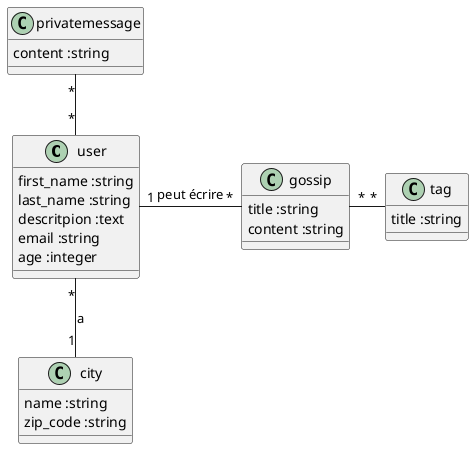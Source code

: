 @startuml Gossip

Class user {
  first_name :string
  last_name :string
  descritpion :text
  email :string
  age :integer
}

Class city {
  name :string
  zip_code :string
}

Class gossip {
  title :string
  content :string
}

Class tag {
  title :string
}

Class privatemessage {
  content :string
}

user "*" -- "1" city: a
user "1" - "*" gossip: peut écrire
gossip "*" - "*" tag
privatemessage "*" -- "*" user

@enduml